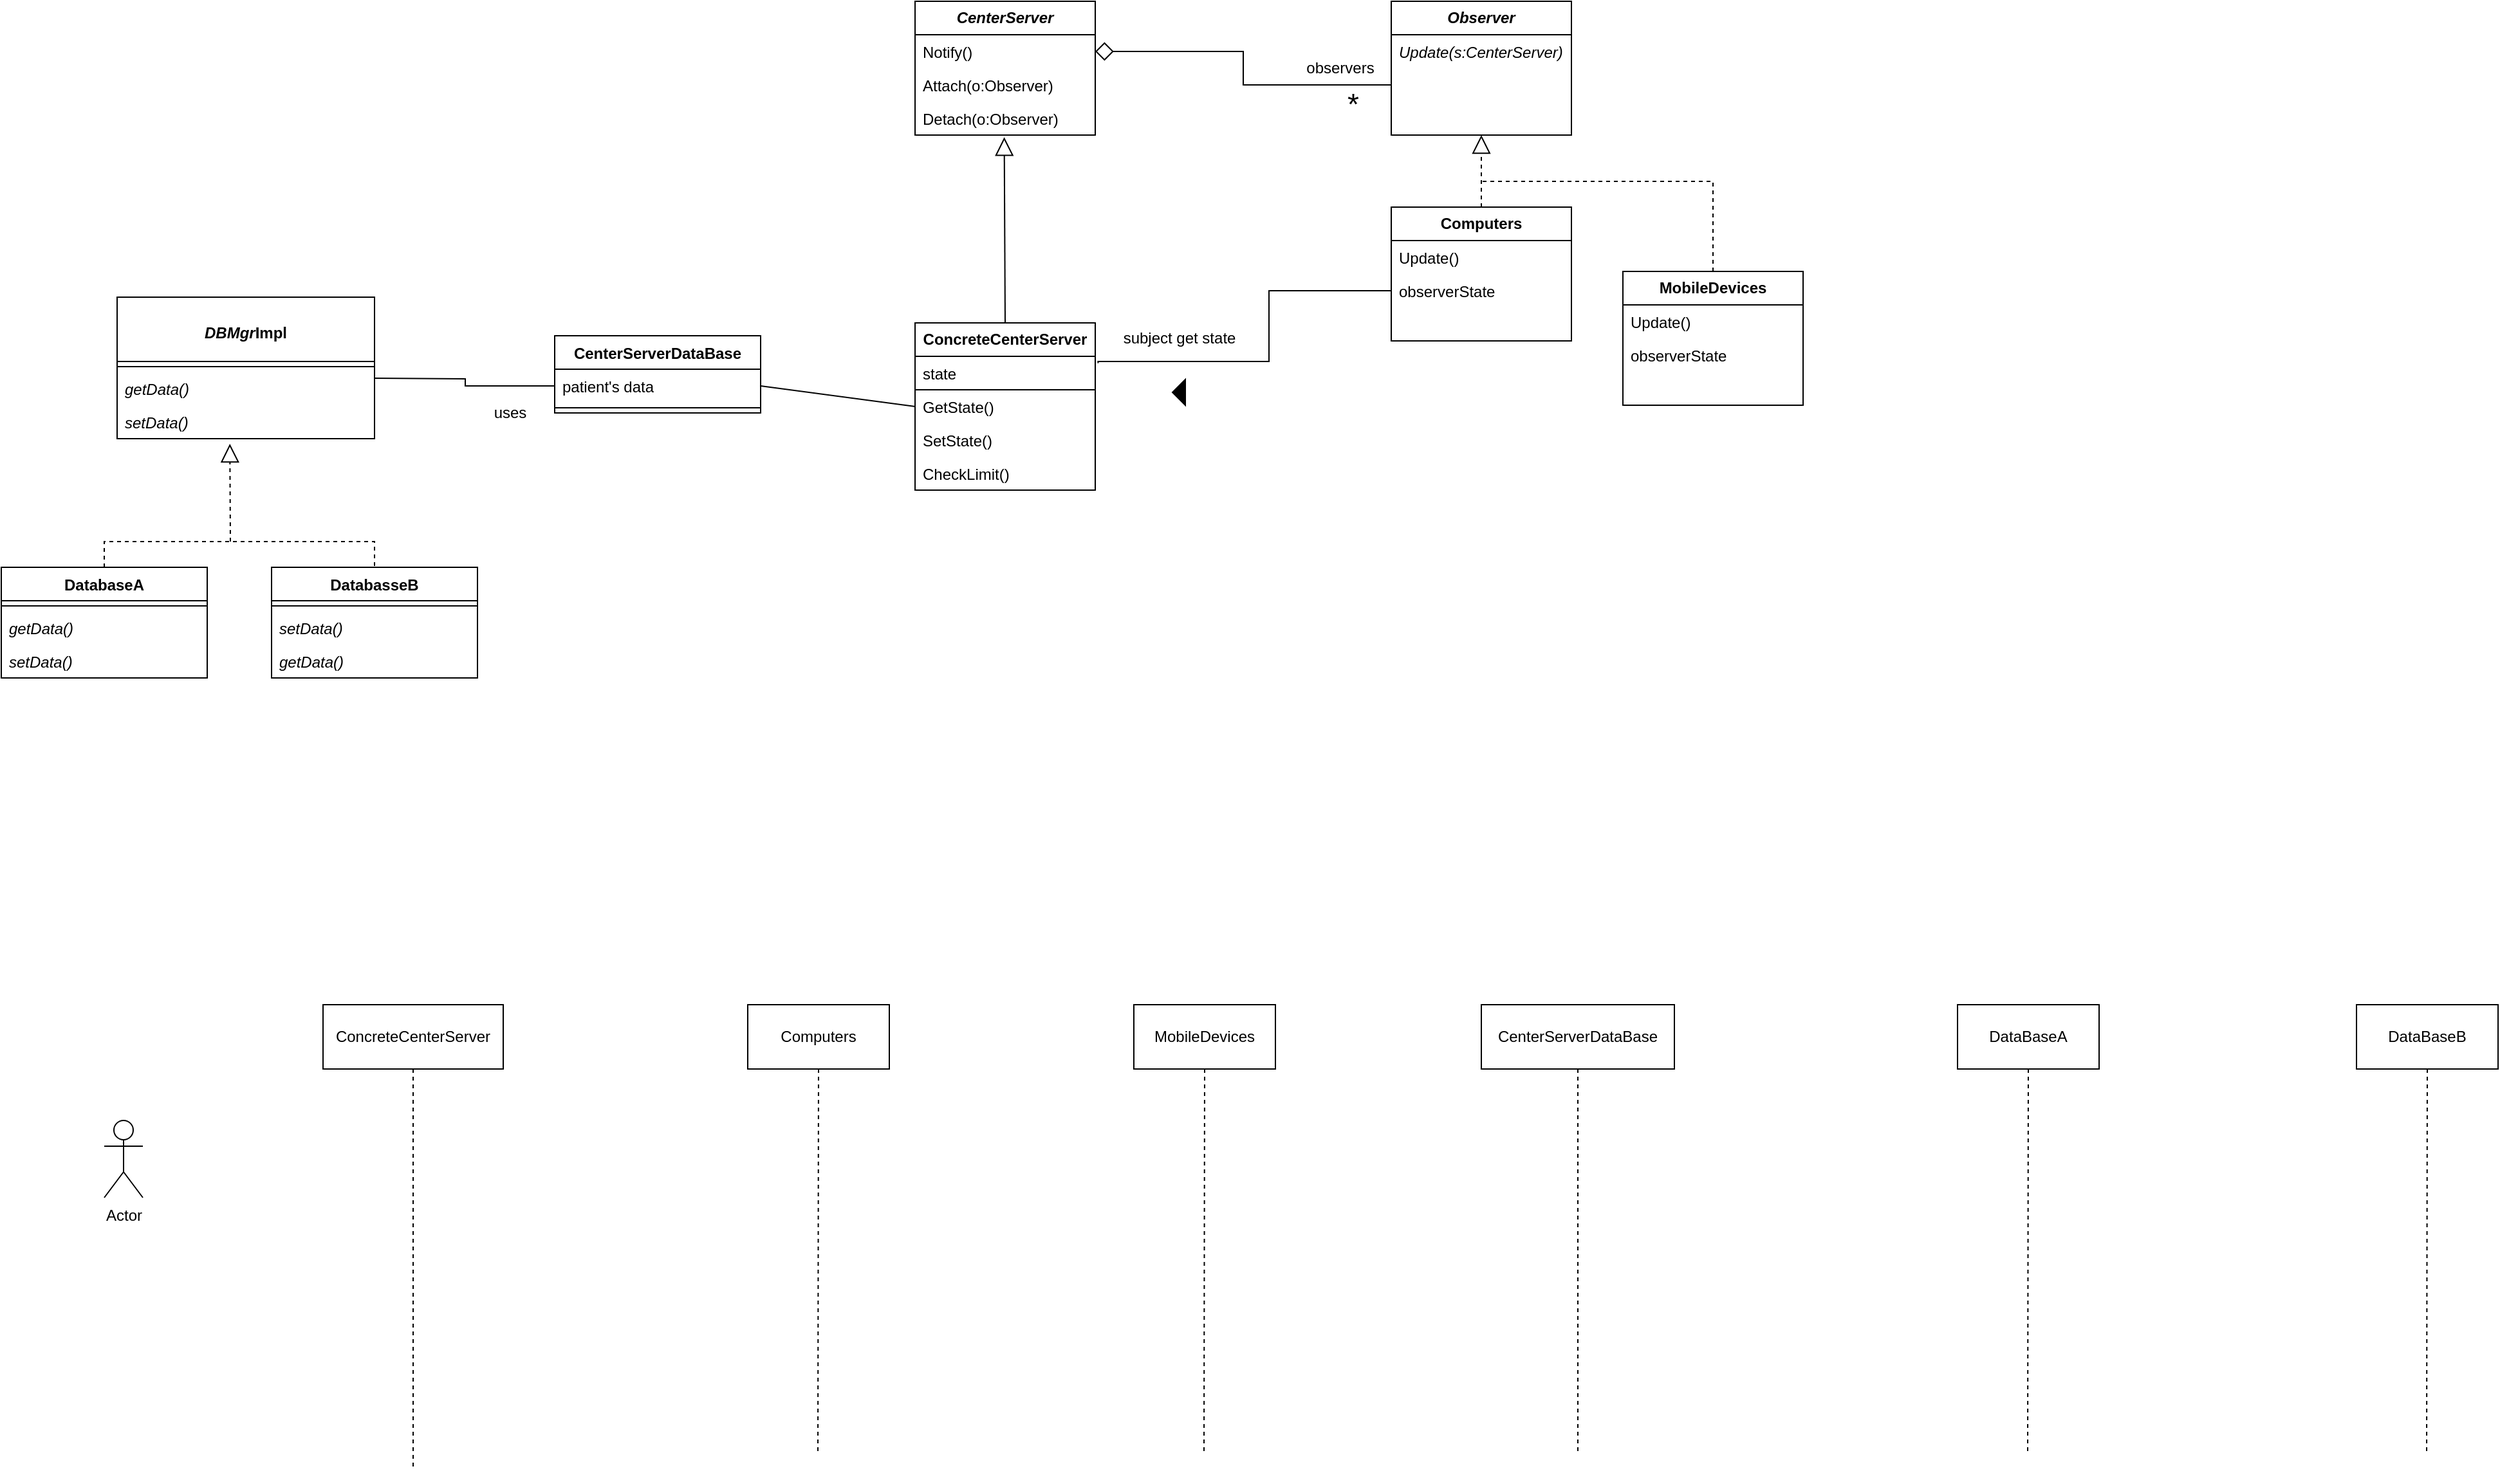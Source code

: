 <mxfile version="21.1.6" type="github">
  <diagram name="Page-1" id="WJ0vv9Cc5aFge30VZRQy">
    <mxGraphModel dx="2443" dy="888" grid="1" gridSize="10" guides="1" tooltips="1" connect="1" arrows="1" fold="1" page="1" pageScale="1" pageWidth="850" pageHeight="1100" math="0" shadow="0">
      <root>
        <mxCell id="0" />
        <mxCell id="1" parent="0" />
        <mxCell id="vzDZ7Cnfw59zUxBf42JB-1" value="&lt;div&gt;&lt;b&gt;&lt;i&gt;CenterServer&lt;/i&gt;&lt;/b&gt;&lt;/div&gt;" style="swimlane;fontStyle=0;childLayout=stackLayout;horizontal=1;startSize=26;fillColor=none;horizontalStack=0;resizeParent=1;resizeParentMax=0;resizeLast=0;collapsible=1;marginBottom=0;whiteSpace=wrap;html=1;" parent="1" vertex="1">
          <mxGeometry x="310" y="320" width="140" height="104" as="geometry" />
        </mxCell>
        <mxCell id="vzDZ7Cnfw59zUxBf42JB-2" value="Notify()" style="text;strokeColor=none;fillColor=none;align=left;verticalAlign=top;spacingLeft=4;spacingRight=4;overflow=hidden;rotatable=0;points=[[0,0.5],[1,0.5]];portConstraint=eastwest;whiteSpace=wrap;html=1;" parent="vzDZ7Cnfw59zUxBf42JB-1" vertex="1">
          <mxGeometry y="26" width="140" height="26" as="geometry" />
        </mxCell>
        <mxCell id="vzDZ7Cnfw59zUxBf42JB-4" value="&lt;div&gt;Attach(o:Observer)&lt;/div&gt;&lt;div&gt;&lt;br&gt;&lt;/div&gt;" style="text;strokeColor=none;fillColor=none;align=left;verticalAlign=top;spacingLeft=4;spacingRight=4;overflow=hidden;rotatable=0;points=[[0,0.5],[1,0.5]];portConstraint=eastwest;whiteSpace=wrap;html=1;" parent="vzDZ7Cnfw59zUxBf42JB-1" vertex="1">
          <mxGeometry y="52" width="140" height="26" as="geometry" />
        </mxCell>
        <mxCell id="vzDZ7Cnfw59zUxBf42JB-33" value="Detach(o:Observer)" style="text;strokeColor=none;fillColor=none;align=left;verticalAlign=top;spacingLeft=4;spacingRight=4;overflow=hidden;rotatable=0;points=[[0,0.5],[1,0.5]];portConstraint=eastwest;whiteSpace=wrap;html=1;" parent="vzDZ7Cnfw59zUxBf42JB-1" vertex="1">
          <mxGeometry y="78" width="140" height="26" as="geometry" />
        </mxCell>
        <mxCell id="vzDZ7Cnfw59zUxBf42JB-5" value="&lt;b&gt;ConcreteCenterServer&lt;/b&gt;" style="swimlane;fontStyle=0;childLayout=stackLayout;horizontal=1;startSize=26;fillColor=none;horizontalStack=0;resizeParent=1;resizeParentMax=0;resizeLast=0;collapsible=1;marginBottom=0;whiteSpace=wrap;html=1;" parent="1" vertex="1">
          <mxGeometry x="310" y="570" width="140" height="130" as="geometry" />
        </mxCell>
        <mxCell id="vzDZ7Cnfw59zUxBf42JB-3" value="state" style="text;strokeColor=default;fillColor=none;align=left;verticalAlign=top;spacingLeft=4;spacingRight=4;overflow=hidden;rotatable=0;points=[[0,0.5],[1,0.5]];portConstraint=eastwest;whiteSpace=wrap;html=1;" parent="vzDZ7Cnfw59zUxBf42JB-5" vertex="1">
          <mxGeometry y="26" width="140" height="26" as="geometry" />
        </mxCell>
        <mxCell id="vzDZ7Cnfw59zUxBf42JB-6" value="GetState()" style="text;strokeColor=none;fillColor=none;align=left;verticalAlign=top;spacingLeft=4;spacingRight=4;overflow=hidden;rotatable=0;points=[[0,0.5],[1,0.5]];portConstraint=eastwest;whiteSpace=wrap;html=1;" parent="vzDZ7Cnfw59zUxBf42JB-5" vertex="1">
          <mxGeometry y="52" width="140" height="26" as="geometry" />
        </mxCell>
        <mxCell id="vzDZ7Cnfw59zUxBf42JB-7" value="SetState()" style="text;strokeColor=none;fillColor=none;align=left;verticalAlign=top;spacingLeft=4;spacingRight=4;overflow=hidden;rotatable=0;points=[[0,0.5],[1,0.5]];portConstraint=eastwest;whiteSpace=wrap;html=1;" parent="vzDZ7Cnfw59zUxBf42JB-5" vertex="1">
          <mxGeometry y="78" width="140" height="26" as="geometry" />
        </mxCell>
        <mxCell id="PZyNvqj7M-cs5XwyRMi7-34" value="CheckLimit()" style="text;strokeColor=none;fillColor=none;align=left;verticalAlign=top;spacingLeft=4;spacingRight=4;overflow=hidden;rotatable=0;points=[[0,0.5],[1,0.5]];portConstraint=eastwest;whiteSpace=wrap;html=1;" parent="vzDZ7Cnfw59zUxBf42JB-5" vertex="1">
          <mxGeometry y="104" width="140" height="26" as="geometry" />
        </mxCell>
        <mxCell id="vzDZ7Cnfw59zUxBf42JB-9" value="&lt;b&gt;&lt;i&gt;Observer&lt;/i&gt;&lt;/b&gt;" style="swimlane;fontStyle=0;childLayout=stackLayout;horizontal=1;startSize=26;fillColor=none;horizontalStack=0;resizeParent=1;resizeParentMax=0;resizeLast=0;collapsible=1;marginBottom=0;whiteSpace=wrap;html=1;" parent="1" vertex="1">
          <mxGeometry x="680" y="320" width="140" height="104" as="geometry" />
        </mxCell>
        <mxCell id="vzDZ7Cnfw59zUxBf42JB-10" value="&lt;i&gt;Update(s:CenterServer)&lt;/i&gt;" style="text;strokeColor=none;fillColor=none;align=left;verticalAlign=top;spacingLeft=4;spacingRight=4;overflow=hidden;rotatable=0;points=[[0,0.5],[1,0.5]];portConstraint=eastwest;whiteSpace=wrap;html=1;" parent="vzDZ7Cnfw59zUxBf42JB-9" vertex="1">
          <mxGeometry y="26" width="140" height="26" as="geometry" />
        </mxCell>
        <mxCell id="vzDZ7Cnfw59zUxBf42JB-11" value="&amp;nbsp;" style="text;strokeColor=none;fillColor=none;align=left;verticalAlign=top;spacingLeft=4;spacingRight=4;overflow=hidden;rotatable=0;points=[[0,0.5],[1,0.5]];portConstraint=eastwest;whiteSpace=wrap;html=1;" parent="vzDZ7Cnfw59zUxBf42JB-9" vertex="1">
          <mxGeometry y="52" width="140" height="26" as="geometry" />
        </mxCell>
        <mxCell id="vzDZ7Cnfw59zUxBf42JB-12" value="&amp;nbsp;" style="text;strokeColor=none;fillColor=none;align=left;verticalAlign=top;spacingLeft=4;spacingRight=4;overflow=hidden;rotatable=0;points=[[0,0.5],[1,0.5]];portConstraint=eastwest;whiteSpace=wrap;html=1;" parent="vzDZ7Cnfw59zUxBf42JB-9" vertex="1">
          <mxGeometry y="78" width="140" height="26" as="geometry" />
        </mxCell>
        <mxCell id="vzDZ7Cnfw59zUxBf42JB-13" value="&lt;b&gt;Computers&lt;/b&gt;" style="swimlane;fontStyle=0;childLayout=stackLayout;horizontal=1;startSize=26;fillColor=none;horizontalStack=0;resizeParent=1;resizeParentMax=0;resizeLast=0;collapsible=1;marginBottom=0;whiteSpace=wrap;html=1;" parent="1" vertex="1">
          <mxGeometry x="680" y="480" width="140" height="104" as="geometry" />
        </mxCell>
        <mxCell id="vzDZ7Cnfw59zUxBf42JB-14" value="Update()" style="text;strokeColor=none;fillColor=none;align=left;verticalAlign=top;spacingLeft=4;spacingRight=4;overflow=hidden;rotatable=0;points=[[0,0.5],[1,0.5]];portConstraint=eastwest;whiteSpace=wrap;html=1;" parent="vzDZ7Cnfw59zUxBf42JB-13" vertex="1">
          <mxGeometry y="26" width="140" height="26" as="geometry" />
        </mxCell>
        <mxCell id="vzDZ7Cnfw59zUxBf42JB-15" value="observerState" style="text;strokeColor=none;fillColor=none;align=left;verticalAlign=top;spacingLeft=4;spacingRight=4;overflow=hidden;rotatable=0;points=[[0,0.5],[1,0.5]];portConstraint=eastwest;whiteSpace=wrap;html=1;" parent="vzDZ7Cnfw59zUxBf42JB-13" vertex="1">
          <mxGeometry y="52" width="140" height="26" as="geometry" />
        </mxCell>
        <mxCell id="vzDZ7Cnfw59zUxBf42JB-16" value="&amp;nbsp;" style="text;strokeColor=none;fillColor=none;align=left;verticalAlign=top;spacingLeft=4;spacingRight=4;overflow=hidden;rotatable=0;points=[[0,0.5],[1,0.5]];portConstraint=eastwest;whiteSpace=wrap;html=1;" parent="vzDZ7Cnfw59zUxBf42JB-13" vertex="1">
          <mxGeometry y="78" width="140" height="26" as="geometry" />
        </mxCell>
        <mxCell id="vzDZ7Cnfw59zUxBf42JB-18" value="" style="endArrow=block;endFill=0;endSize=12;html=1;rounded=0;entryX=0.5;entryY=1;entryDx=0;entryDy=0;exitX=0.5;exitY=0;exitDx=0;exitDy=0;dashed=1;" parent="1" source="vzDZ7Cnfw59zUxBf42JB-13" target="vzDZ7Cnfw59zUxBf42JB-9" edge="1">
          <mxGeometry width="160" relative="1" as="geometry">
            <mxPoint x="550" y="520" as="sourcePoint" />
            <mxPoint x="710" y="520" as="targetPoint" />
          </mxGeometry>
        </mxCell>
        <mxCell id="vzDZ7Cnfw59zUxBf42JB-19" value="&lt;b&gt;MobileDevices&lt;/b&gt;" style="swimlane;fontStyle=0;childLayout=stackLayout;horizontal=1;startSize=26;fillColor=none;horizontalStack=0;resizeParent=1;resizeParentMax=0;resizeLast=0;collapsible=1;marginBottom=0;whiteSpace=wrap;html=1;" parent="1" vertex="1">
          <mxGeometry x="860" y="530" width="140" height="104" as="geometry" />
        </mxCell>
        <mxCell id="vzDZ7Cnfw59zUxBf42JB-20" value="Update()" style="text;strokeColor=none;fillColor=none;align=left;verticalAlign=top;spacingLeft=4;spacingRight=4;overflow=hidden;rotatable=0;points=[[0,0.5],[1,0.5]];portConstraint=eastwest;whiteSpace=wrap;html=1;" parent="vzDZ7Cnfw59zUxBf42JB-19" vertex="1">
          <mxGeometry y="26" width="140" height="26" as="geometry" />
        </mxCell>
        <mxCell id="vzDZ7Cnfw59zUxBf42JB-21" value="observerState" style="text;strokeColor=none;fillColor=none;align=left;verticalAlign=top;spacingLeft=4;spacingRight=4;overflow=hidden;rotatable=0;points=[[0,0.5],[1,0.5]];portConstraint=eastwest;whiteSpace=wrap;html=1;" parent="vzDZ7Cnfw59zUxBf42JB-19" vertex="1">
          <mxGeometry y="52" width="140" height="26" as="geometry" />
        </mxCell>
        <mxCell id="vzDZ7Cnfw59zUxBf42JB-22" value="&amp;nbsp;" style="text;strokeColor=none;fillColor=none;align=left;verticalAlign=top;spacingLeft=4;spacingRight=4;overflow=hidden;rotatable=0;points=[[0,0.5],[1,0.5]];portConstraint=eastwest;whiteSpace=wrap;html=1;" parent="vzDZ7Cnfw59zUxBf42JB-19" vertex="1">
          <mxGeometry y="78" width="140" height="26" as="geometry" />
        </mxCell>
        <mxCell id="vzDZ7Cnfw59zUxBf42JB-23" value="" style="endArrow=none;endFill=0;endSize=12;html=1;rounded=0;exitX=0.5;exitY=0;exitDx=0;exitDy=0;edgeStyle=orthogonalEdgeStyle;dashed=1;" parent="1" source="vzDZ7Cnfw59zUxBf42JB-19" edge="1">
          <mxGeometry width="160" relative="1" as="geometry">
            <mxPoint x="650" y="490" as="sourcePoint" />
            <mxPoint x="750" y="460" as="targetPoint" />
            <Array as="points">
              <mxPoint x="930" y="460" />
            </Array>
          </mxGeometry>
        </mxCell>
        <mxCell id="vzDZ7Cnfw59zUxBf42JB-27" value="observers" style="text;html=1;align=center;verticalAlign=middle;resizable=0;points=[];autosize=1;strokeColor=none;fillColor=none;" parent="1" vertex="1">
          <mxGeometry x="600" y="357" width="80" height="30" as="geometry" />
        </mxCell>
        <mxCell id="vzDZ7Cnfw59zUxBf42JB-29" style="edgeStyle=orthogonalEdgeStyle;rounded=0;orthogonalLoop=1;jettySize=auto;html=1;exitX=0;exitY=0.5;exitDx=0;exitDy=0;endArrow=none;endFill=0;entryX=1.016;entryY=0.204;entryDx=0;entryDy=0;entryPerimeter=0;" parent="1" source="vzDZ7Cnfw59zUxBf42JB-15" edge="1">
          <mxGeometry relative="1" as="geometry">
            <mxPoint x="452.24" y="601.304" as="targetPoint" />
            <Array as="points">
              <mxPoint x="585" y="545" />
              <mxPoint x="585" y="600" />
              <mxPoint x="452" y="600" />
            </Array>
          </mxGeometry>
        </mxCell>
        <mxCell id="vzDZ7Cnfw59zUxBf42JB-30" value="subject get state" style="text;html=1;align=center;verticalAlign=middle;resizable=0;points=[];autosize=1;strokeColor=none;fillColor=none;" parent="1" vertex="1">
          <mxGeometry x="460" y="567" width="110" height="30" as="geometry" />
        </mxCell>
        <mxCell id="vzDZ7Cnfw59zUxBf42JB-31" value="" style="triangle;whiteSpace=wrap;html=1;fillColor=#000000;rotation=-180;" parent="1" vertex="1">
          <mxGeometry x="510" y="614" width="10" height="20" as="geometry" />
        </mxCell>
        <mxCell id="vzDZ7Cnfw59zUxBf42JB-35" value="" style="endArrow=diamond;endFill=0;endSize=12;html=1;rounded=0;entryX=1;entryY=0.5;entryDx=0;entryDy=0;exitX=0;exitY=0.5;exitDx=0;exitDy=0;edgeStyle=orthogonalEdgeStyle;" parent="1" source="vzDZ7Cnfw59zUxBf42JB-11" target="vzDZ7Cnfw59zUxBf42JB-2" edge="1">
          <mxGeometry width="160" relative="1" as="geometry">
            <mxPoint x="560" y="480" as="sourcePoint" />
            <mxPoint x="720" y="480" as="targetPoint" />
          </mxGeometry>
        </mxCell>
        <mxCell id="vzDZ7Cnfw59zUxBf42JB-36" value="*" style="text;html=1;align=center;verticalAlign=middle;resizable=0;points=[];autosize=1;strokeColor=none;fillColor=none;fontSize=23;" parent="1" vertex="1">
          <mxGeometry x="635" y="380" width="30" height="40" as="geometry" />
        </mxCell>
        <mxCell id="vzDZ7Cnfw59zUxBf42JB-37" value="" style="endArrow=block;endFill=0;endSize=12;html=1;rounded=0;entryX=0.495;entryY=1.063;entryDx=0;entryDy=0;entryPerimeter=0;exitX=0.5;exitY=0;exitDx=0;exitDy=0;" parent="1" source="vzDZ7Cnfw59zUxBf42JB-5" target="vzDZ7Cnfw59zUxBf42JB-33" edge="1">
          <mxGeometry width="160" relative="1" as="geometry">
            <mxPoint x="530" y="520" as="sourcePoint" />
            <mxPoint x="690" y="520" as="targetPoint" />
          </mxGeometry>
        </mxCell>
        <mxCell id="vzDZ7Cnfw59zUxBf42JB-39" value="CenterServerDataBase" style="swimlane;fontStyle=1;align=center;verticalAlign=top;childLayout=stackLayout;horizontal=1;startSize=26;horizontalStack=0;resizeParent=1;resizeParentMax=0;resizeLast=0;collapsible=1;marginBottom=0;whiteSpace=wrap;html=1;" parent="1" vertex="1">
          <mxGeometry x="30" y="580" width="160" height="60" as="geometry" />
        </mxCell>
        <mxCell id="vzDZ7Cnfw59zUxBf42JB-40" value="patient&#39;s data" style="text;strokeColor=none;fillColor=none;align=left;verticalAlign=top;spacingLeft=4;spacingRight=4;overflow=hidden;rotatable=0;points=[[0,0.5],[1,0.5]];portConstraint=eastwest;whiteSpace=wrap;html=1;" parent="vzDZ7Cnfw59zUxBf42JB-39" vertex="1">
          <mxGeometry y="26" width="160" height="26" as="geometry" />
        </mxCell>
        <mxCell id="vzDZ7Cnfw59zUxBf42JB-41" value="" style="line;strokeWidth=1;fillColor=none;align=left;verticalAlign=middle;spacingTop=-1;spacingLeft=3;spacingRight=3;rotatable=0;labelPosition=right;points=[];portConstraint=eastwest;strokeColor=inherit;" parent="vzDZ7Cnfw59zUxBf42JB-39" vertex="1">
          <mxGeometry y="52" width="160" height="8" as="geometry" />
        </mxCell>
        <mxCell id="vzDZ7Cnfw59zUxBf42JB-44" value="" style="endArrow=none;endFill=0;endSize=12;html=1;rounded=0;exitX=0;exitY=0.5;exitDx=0;exitDy=0;entryX=1;entryY=0.5;entryDx=0;entryDy=0;" parent="1" source="vzDZ7Cnfw59zUxBf42JB-5" target="vzDZ7Cnfw59zUxBf42JB-40" edge="1">
          <mxGeometry width="160" relative="1" as="geometry">
            <mxPoint x="330" y="690" as="sourcePoint" />
            <mxPoint x="240" y="630" as="targetPoint" />
          </mxGeometry>
        </mxCell>
        <mxCell id="PZyNvqj7M-cs5XwyRMi7-26" style="edgeStyle=orthogonalEdgeStyle;rounded=0;orthogonalLoop=1;jettySize=auto;html=1;exitX=0.5;exitY=0;exitDx=0;exitDy=0;entryX=0.5;entryY=0;entryDx=0;entryDy=0;endArrow=none;endFill=0;dashed=1;" parent="1" source="PZyNvqj7M-cs5XwyRMi7-2" target="PZyNvqj7M-cs5XwyRMi7-6" edge="1">
          <mxGeometry relative="1" as="geometry" />
        </mxCell>
        <mxCell id="PZyNvqj7M-cs5XwyRMi7-2" value="DatabaseA" style="swimlane;fontStyle=1;align=center;verticalAlign=top;childLayout=stackLayout;horizontal=1;startSize=26;horizontalStack=0;resizeParent=1;resizeParentMax=0;resizeLast=0;collapsible=1;marginBottom=0;whiteSpace=wrap;html=1;" parent="1" vertex="1">
          <mxGeometry x="-400" y="760" width="160" height="86" as="geometry" />
        </mxCell>
        <mxCell id="PZyNvqj7M-cs5XwyRMi7-4" value="" style="line;strokeWidth=1;fillColor=none;align=left;verticalAlign=middle;spacingTop=-1;spacingLeft=3;spacingRight=3;rotatable=0;labelPosition=right;points=[];portConstraint=eastwest;strokeColor=inherit;" parent="PZyNvqj7M-cs5XwyRMi7-2" vertex="1">
          <mxGeometry y="26" width="160" height="8" as="geometry" />
        </mxCell>
        <mxCell id="PZyNvqj7M-cs5XwyRMi7-28" value="getData()" style="text;strokeColor=none;fillColor=none;align=left;verticalAlign=top;spacingLeft=4;spacingRight=4;overflow=hidden;rotatable=0;points=[[0,0.5],[1,0.5]];portConstraint=eastwest;whiteSpace=wrap;html=1;fontStyle=2" parent="PZyNvqj7M-cs5XwyRMi7-2" vertex="1">
          <mxGeometry y="34" width="160" height="26" as="geometry" />
        </mxCell>
        <mxCell id="PZyNvqj7M-cs5XwyRMi7-29" value="&lt;div&gt;setData()&lt;/div&gt;" style="text;strokeColor=none;fillColor=none;align=left;verticalAlign=top;spacingLeft=4;spacingRight=4;overflow=hidden;rotatable=0;points=[[0,0.5],[1,0.5]];portConstraint=eastwest;whiteSpace=wrap;html=1;fontStyle=2" parent="PZyNvqj7M-cs5XwyRMi7-2" vertex="1">
          <mxGeometry y="60" width="160" height="26" as="geometry" />
        </mxCell>
        <mxCell id="PZyNvqj7M-cs5XwyRMi7-6" value="DatabasseB" style="swimlane;fontStyle=1;align=center;verticalAlign=top;childLayout=stackLayout;horizontal=1;startSize=26;horizontalStack=0;resizeParent=1;resizeParentMax=0;resizeLast=0;collapsible=1;marginBottom=0;whiteSpace=wrap;html=1;" parent="1" vertex="1">
          <mxGeometry x="-190" y="760" width="160" height="86" as="geometry" />
        </mxCell>
        <mxCell id="PZyNvqj7M-cs5XwyRMi7-8" value="" style="line;strokeWidth=1;fillColor=none;align=left;verticalAlign=middle;spacingTop=-1;spacingLeft=3;spacingRight=3;rotatable=0;labelPosition=right;points=[];portConstraint=eastwest;strokeColor=inherit;" parent="PZyNvqj7M-cs5XwyRMi7-6" vertex="1">
          <mxGeometry y="26" width="160" height="8" as="geometry" />
        </mxCell>
        <mxCell id="PZyNvqj7M-cs5XwyRMi7-31" value="&lt;div&gt;setData()&lt;/div&gt;" style="text;strokeColor=none;fillColor=none;align=left;verticalAlign=top;spacingLeft=4;spacingRight=4;overflow=hidden;rotatable=0;points=[[0,0.5],[1,0.5]];portConstraint=eastwest;whiteSpace=wrap;html=1;fontStyle=2" parent="PZyNvqj7M-cs5XwyRMi7-6" vertex="1">
          <mxGeometry y="34" width="160" height="26" as="geometry" />
        </mxCell>
        <mxCell id="PZyNvqj7M-cs5XwyRMi7-30" value="getData()" style="text;strokeColor=none;fillColor=none;align=left;verticalAlign=top;spacingLeft=4;spacingRight=4;overflow=hidden;rotatable=0;points=[[0,0.5],[1,0.5]];portConstraint=eastwest;whiteSpace=wrap;html=1;fontStyle=2" parent="PZyNvqj7M-cs5XwyRMi7-6" vertex="1">
          <mxGeometry y="60" width="160" height="26" as="geometry" />
        </mxCell>
        <mxCell id="PZyNvqj7M-cs5XwyRMi7-10" value="&lt;br&gt;&lt;div&gt;&lt;i&gt;DBMgr&lt;/i&gt;Impl&lt;/div&gt;" style="swimlane;fontStyle=1;align=center;verticalAlign=top;childLayout=stackLayout;horizontal=1;startSize=50;horizontalStack=0;resizeParent=1;resizeParentMax=0;resizeLast=0;collapsible=1;marginBottom=0;whiteSpace=wrap;html=1;" parent="1" vertex="1">
          <mxGeometry x="-310" y="550" width="200" height="110" as="geometry" />
        </mxCell>
        <mxCell id="PZyNvqj7M-cs5XwyRMi7-12" value="" style="line;strokeWidth=1;fillColor=none;align=left;verticalAlign=middle;spacingTop=-1;spacingLeft=3;spacingRight=3;rotatable=0;labelPosition=right;points=[];portConstraint=eastwest;strokeColor=inherit;" parent="PZyNvqj7M-cs5XwyRMi7-10" vertex="1">
          <mxGeometry y="50" width="200" height="8" as="geometry" />
        </mxCell>
        <mxCell id="vzDZ7Cnfw59zUxBf42JB-45" value="getData()" style="text;strokeColor=none;fillColor=none;align=left;verticalAlign=top;spacingLeft=4;spacingRight=4;overflow=hidden;rotatable=0;points=[[0,0.5],[1,0.5]];portConstraint=eastwest;whiteSpace=wrap;html=1;fontStyle=2" parent="PZyNvqj7M-cs5XwyRMi7-10" vertex="1">
          <mxGeometry y="58" width="200" height="26" as="geometry" />
        </mxCell>
        <mxCell id="vzDZ7Cnfw59zUxBf42JB-42" value="&lt;div&gt;setData()&lt;/div&gt;" style="text;strokeColor=none;fillColor=none;align=left;verticalAlign=top;spacingLeft=4;spacingRight=4;overflow=hidden;rotatable=0;points=[[0,0.5],[1,0.5]];portConstraint=eastwest;whiteSpace=wrap;html=1;fontStyle=2" parent="PZyNvqj7M-cs5XwyRMi7-10" vertex="1">
          <mxGeometry y="84" width="200" height="26" as="geometry" />
        </mxCell>
        <mxCell id="PZyNvqj7M-cs5XwyRMi7-19" value="" style="endArrow=none;endFill=0;endSize=12;html=1;rounded=0;exitX=0;exitY=0.5;exitDx=0;exitDy=0;entryX=1;entryY=0.5;entryDx=0;entryDy=0;edgeStyle=orthogonalEdgeStyle;" parent="1" source="vzDZ7Cnfw59zUxBf42JB-40" edge="1">
          <mxGeometry width="160" relative="1" as="geometry">
            <mxPoint x="10" y="620" as="sourcePoint" />
            <mxPoint x="-110" y="613" as="targetPoint" />
          </mxGeometry>
        </mxCell>
        <mxCell id="PZyNvqj7M-cs5XwyRMi7-20" value="uses" style="text;html=1;align=center;verticalAlign=middle;resizable=0;points=[];autosize=1;strokeColor=none;fillColor=none;" parent="1" vertex="1">
          <mxGeometry x="-30" y="625" width="50" height="30" as="geometry" />
        </mxCell>
        <mxCell id="PZyNvqj7M-cs5XwyRMi7-27" value="" style="endArrow=block;endFill=0;endSize=12;html=1;rounded=0;entryX=0.438;entryY=1.154;entryDx=0;entryDy=0;entryPerimeter=0;dashed=1;" parent="1" target="vzDZ7Cnfw59zUxBf42JB-42" edge="1">
          <mxGeometry width="160" relative="1" as="geometry">
            <mxPoint x="-222" y="740" as="sourcePoint" />
            <mxPoint x="-199.92" y="704.002" as="targetPoint" />
          </mxGeometry>
        </mxCell>
        <mxCell id="1y26qFKQDZ0KRcilCh1b-1" value="Actor" style="shape=umlActor;verticalLabelPosition=bottom;verticalAlign=top;html=1;" vertex="1" parent="1">
          <mxGeometry x="-320" y="1190" width="30" height="60" as="geometry" />
        </mxCell>
        <mxCell id="1y26qFKQDZ0KRcilCh1b-7" style="edgeStyle=orthogonalEdgeStyle;rounded=0;orthogonalLoop=1;jettySize=auto;html=1;exitX=0.5;exitY=1;exitDx=0;exitDy=0;endArrow=none;endFill=0;dashed=1;" edge="1" parent="1" source="1y26qFKQDZ0KRcilCh1b-2">
          <mxGeometry relative="1" as="geometry">
            <mxPoint x="-80" y="1460" as="targetPoint" />
            <Array as="points">
              <mxPoint x="-80" y="1450" />
            </Array>
          </mxGeometry>
        </mxCell>
        <mxCell id="1y26qFKQDZ0KRcilCh1b-2" value="ConcreteCenterServer" style="html=1;whiteSpace=wrap;" vertex="1" parent="1">
          <mxGeometry x="-150" y="1100" width="140" height="50" as="geometry" />
        </mxCell>
        <mxCell id="1y26qFKQDZ0KRcilCh1b-8" style="edgeStyle=orthogonalEdgeStyle;rounded=0;orthogonalLoop=1;jettySize=auto;html=1;exitX=0.5;exitY=1;exitDx=0;exitDy=0;endArrow=none;endFill=0;dashed=1;" edge="1" parent="1" source="1y26qFKQDZ0KRcilCh1b-3">
          <mxGeometry relative="1" as="geometry">
            <mxPoint x="234.5" y="1450" as="targetPoint" />
          </mxGeometry>
        </mxCell>
        <mxCell id="1y26qFKQDZ0KRcilCh1b-3" value="Computers" style="html=1;whiteSpace=wrap;" vertex="1" parent="1">
          <mxGeometry x="180" y="1100" width="110" height="50" as="geometry" />
        </mxCell>
        <mxCell id="1y26qFKQDZ0KRcilCh1b-9" style="edgeStyle=orthogonalEdgeStyle;rounded=0;orthogonalLoop=1;jettySize=auto;html=1;exitX=0.5;exitY=1;exitDx=0;exitDy=0;endArrow=none;endFill=0;dashed=1;" edge="1" parent="1" source="1y26qFKQDZ0KRcilCh1b-4">
          <mxGeometry relative="1" as="geometry">
            <mxPoint x="534.5" y="1450" as="targetPoint" />
          </mxGeometry>
        </mxCell>
        <mxCell id="1y26qFKQDZ0KRcilCh1b-4" value="MobileDevices" style="html=1;whiteSpace=wrap;" vertex="1" parent="1">
          <mxGeometry x="480" y="1100" width="110" height="50" as="geometry" />
        </mxCell>
        <mxCell id="1y26qFKQDZ0KRcilCh1b-10" style="edgeStyle=orthogonalEdgeStyle;rounded=0;orthogonalLoop=1;jettySize=auto;html=1;exitX=0.5;exitY=1;exitDx=0;exitDy=0;endArrow=none;endFill=0;dashed=1;" edge="1" parent="1" source="1y26qFKQDZ0KRcilCh1b-5">
          <mxGeometry relative="1" as="geometry">
            <mxPoint x="825" y="1450" as="targetPoint" />
          </mxGeometry>
        </mxCell>
        <mxCell id="1y26qFKQDZ0KRcilCh1b-5" value="CenterServerDataBase" style="html=1;whiteSpace=wrap;" vertex="1" parent="1">
          <mxGeometry x="750" y="1100" width="150" height="50" as="geometry" />
        </mxCell>
        <mxCell id="1y26qFKQDZ0KRcilCh1b-11" style="edgeStyle=orthogonalEdgeStyle;rounded=0;orthogonalLoop=1;jettySize=auto;html=1;exitX=0.5;exitY=1;exitDx=0;exitDy=0;endArrow=none;endFill=0;dashed=1;" edge="1" parent="1" source="1y26qFKQDZ0KRcilCh1b-6">
          <mxGeometry relative="1" as="geometry">
            <mxPoint x="1174.5" y="1450" as="targetPoint" />
          </mxGeometry>
        </mxCell>
        <mxCell id="1y26qFKQDZ0KRcilCh1b-6" value="DataBaseA" style="html=1;whiteSpace=wrap;" vertex="1" parent="1">
          <mxGeometry x="1120" y="1100" width="110" height="50" as="geometry" />
        </mxCell>
        <mxCell id="1y26qFKQDZ0KRcilCh1b-12" style="edgeStyle=orthogonalEdgeStyle;rounded=0;orthogonalLoop=1;jettySize=auto;html=1;exitX=0.5;exitY=1;exitDx=0;exitDy=0;endArrow=none;endFill=0;dashed=1;" edge="1" parent="1" source="1y26qFKQDZ0KRcilCh1b-13">
          <mxGeometry relative="1" as="geometry">
            <mxPoint x="1484.5" y="1450" as="targetPoint" />
          </mxGeometry>
        </mxCell>
        <mxCell id="1y26qFKQDZ0KRcilCh1b-13" value="DataBaseB" style="html=1;whiteSpace=wrap;" vertex="1" parent="1">
          <mxGeometry x="1430" y="1100" width="110" height="50" as="geometry" />
        </mxCell>
      </root>
    </mxGraphModel>
  </diagram>
</mxfile>
